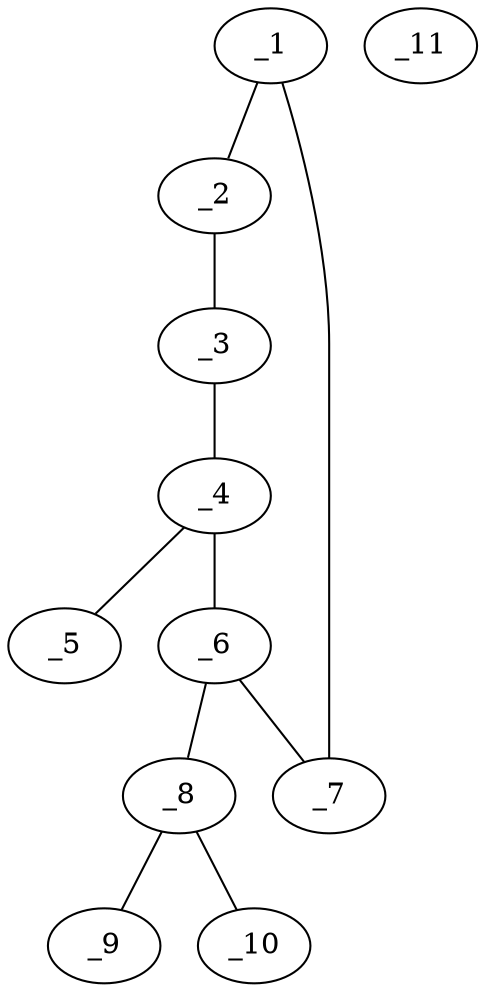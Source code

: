 graph molid629474 {
	_1	 [charge=0,
		chem=1,
		symbol="C  ",
		x="4.5981",
		y="-1.25"];
	_2	 [charge=0,
		chem=1,
		symbol="C  ",
		x="3.732",
		y="-1.75"];
	_1 -- _2	 [valence=1];
	_7	 [charge=0,
		chem=1,
		symbol="C  ",
		x="4.5981",
		y="-0.25"];
	_1 -- _7	 [valence=2];
	_3	 [charge=0,
		chem=1,
		symbol="C  ",
		x="2.866",
		y="-1.25"];
	_2 -- _3	 [valence=2];
	_4	 [charge=0,
		chem=1,
		symbol="C  ",
		x="2.866",
		y="-0.25"];
	_3 -- _4	 [valence=1];
	_5	 [charge=0,
		chem=2,
		symbol="O  ",
		x=2,
		y="0.25"];
	_4 -- _5	 [valence=1];
	_6	 [charge=0,
		chem=1,
		symbol="C  ",
		x="3.7321",
		y="0.25"];
	_4 -- _6	 [valence=2];
	_6 -- _7	 [valence=1];
	_8	 [charge=0,
		chem=1,
		symbol="C  ",
		x="3.7321",
		y="1.25"];
	_6 -- _8	 [valence=1];
	_9	 [charge=0,
		chem=2,
		symbol="O  ",
		x="4.5981",
		y="1.75"];
	_8 -- _9	 [valence=2];
	_10	 [charge=0,
		chem=2,
		symbol="O  ",
		x="2.866",
		y="1.75"];
	_8 -- _10	 [valence=1];
	_11	 [charge=0,
		chem=4,
		symbol="N  ",
		x="6.5981",
		y=0];
}
